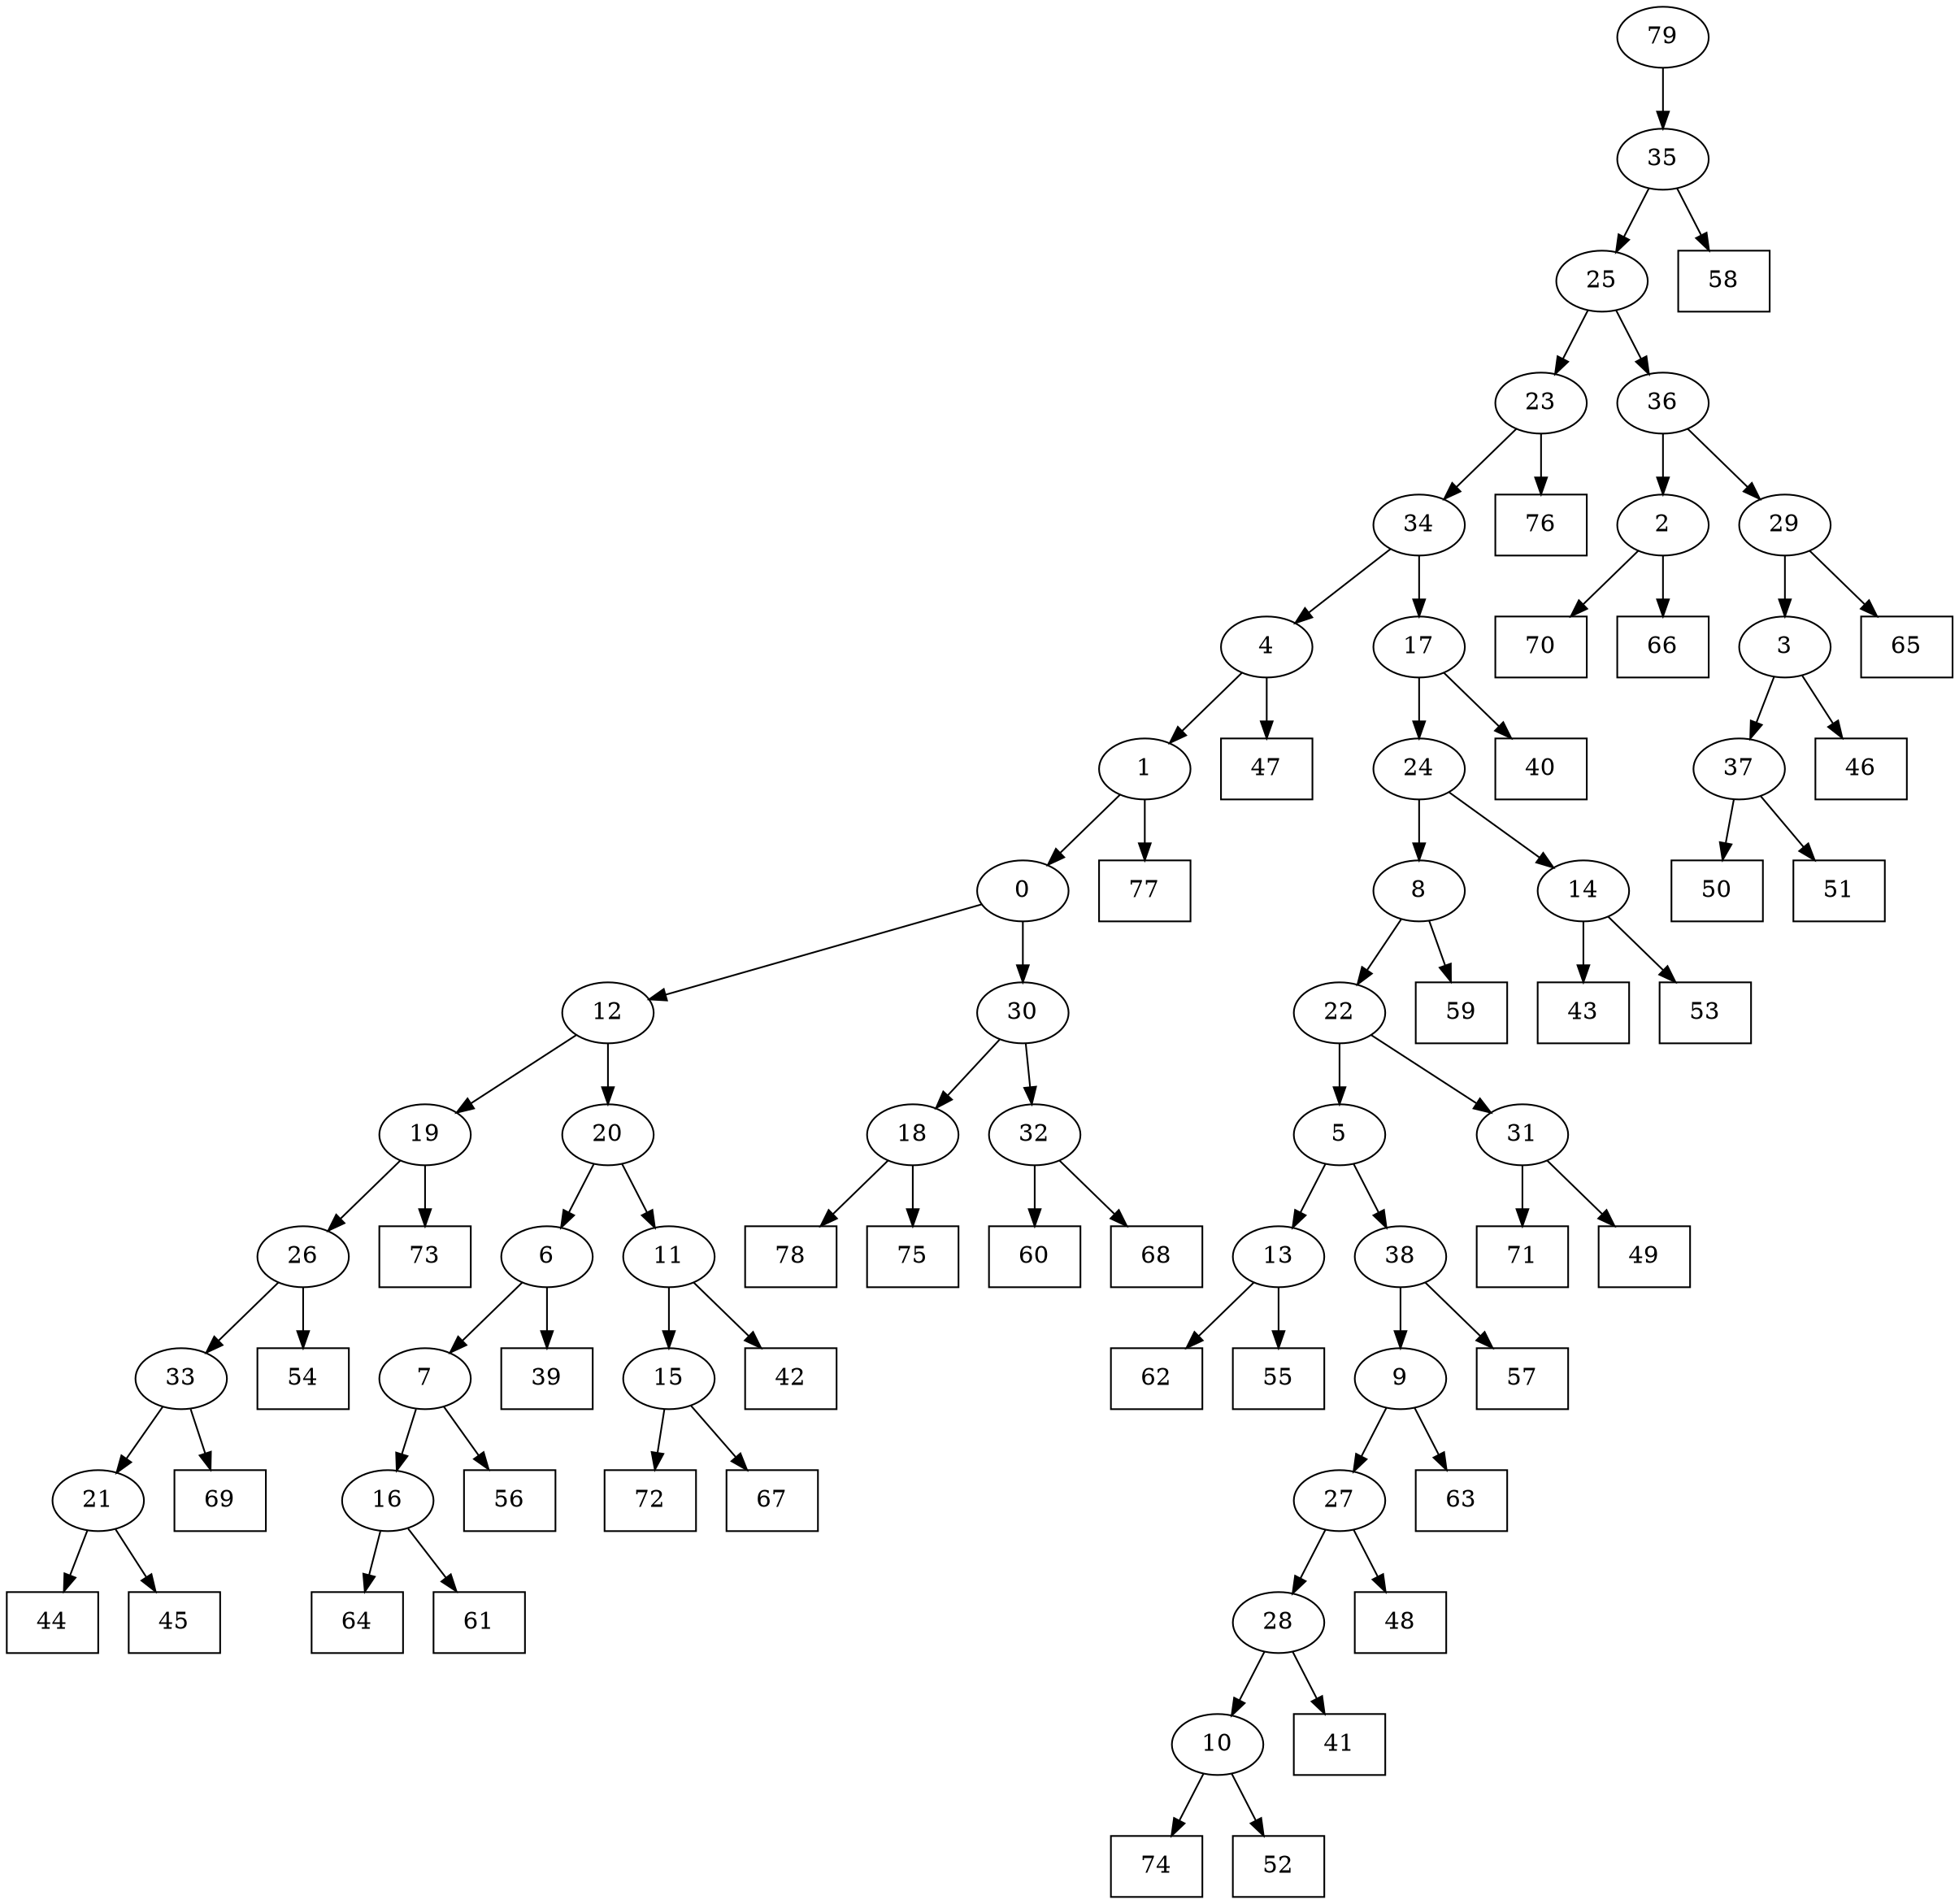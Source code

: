 digraph G {
0[label="0"];
1[label="1"];
2[label="2"];
3[label="3"];
4[label="4"];
5[label="5"];
6[label="6"];
7[label="7"];
8[label="8"];
9[label="9"];
10[label="10"];
11[label="11"];
12[label="12"];
13[label="13"];
14[label="14"];
15[label="15"];
16[label="16"];
17[label="17"];
18[label="18"];
19[label="19"];
20[label="20"];
21[label="21"];
22[label="22"];
23[label="23"];
24[label="24"];
25[label="25"];
26[label="26"];
27[label="27"];
28[label="28"];
29[label="29"];
30[label="30"];
31[label="31"];
32[label="32"];
33[label="33"];
34[label="34"];
35[label="35"];
36[label="36"];
37[label="37"];
38[label="38"];
39[shape=box,label="54"];
40[shape=box,label="74"];
41[shape=box,label="62"];
42[shape=box,label="70"];
43[shape=box,label="71"];
44[shape=box,label="66"];
45[shape=box,label="73"];
46[shape=box,label="60"];
47[shape=box,label="59"];
48[shape=box,label="78"];
49[shape=box,label="69"];
50[shape=box,label="63"];
51[shape=box,label="43"];
52[shape=box,label="68"];
53[shape=box,label="52"];
54[shape=box,label="53"];
55[shape=box,label="58"];
56[shape=box,label="65"];
57[shape=box,label="49"];
58[shape=box,label="44"];
59[shape=box,label="40"];
60[shape=box,label="75"];
61[shape=box,label="46"];
62[shape=box,label="56"];
63[shape=box,label="72"];
64[shape=box,label="76"];
65[shape=box,label="67"];
66[shape=box,label="64"];
67[shape=box,label="41"];
68[shape=box,label="50"];
69[shape=box,label="51"];
70[shape=box,label="39"];
71[shape=box,label="77"];
72[shape=box,label="55"];
73[shape=box,label="47"];
74[shape=box,label="61"];
75[shape=box,label="45"];
76[shape=box,label="48"];
77[shape=box,label="42"];
78[shape=box,label="57"];
79[label="79"];
13->72 ;
10->53 ;
4->73 ;
33->49 ;
16->74 ;
10->40 ;
38->78 ;
14->51 ;
26->39 ;
2->44 ;
24->8 ;
28->10 ;
21->58 ;
37->69 ;
34->4 ;
4->1 ;
9->27 ;
15->65 ;
32->46 ;
1->71 ;
27->28 ;
28->67 ;
7->62 ;
18->60 ;
36->2 ;
15->63 ;
29->3 ;
3->61 ;
29->56 ;
18->48 ;
11->77 ;
27->76 ;
23->34 ;
38->9 ;
9->50 ;
32->52 ;
11->15 ;
0->30 ;
30->18 ;
79->35 ;
25->23 ;
23->64 ;
30->32 ;
22->5 ;
8->47 ;
34->17 ;
2->42 ;
8->22 ;
35->25 ;
25->36 ;
35->55 ;
19->26 ;
26->33 ;
17->59 ;
20->6 ;
0->12 ;
33->21 ;
21->75 ;
5->38 ;
6->7 ;
7->16 ;
36->29 ;
12->20 ;
20->11 ;
14->54 ;
31->57 ;
12->19 ;
19->45 ;
6->70 ;
3->37 ;
1->0 ;
22->31 ;
31->43 ;
16->66 ;
17->24 ;
24->14 ;
37->68 ;
5->13 ;
13->41 ;
}
